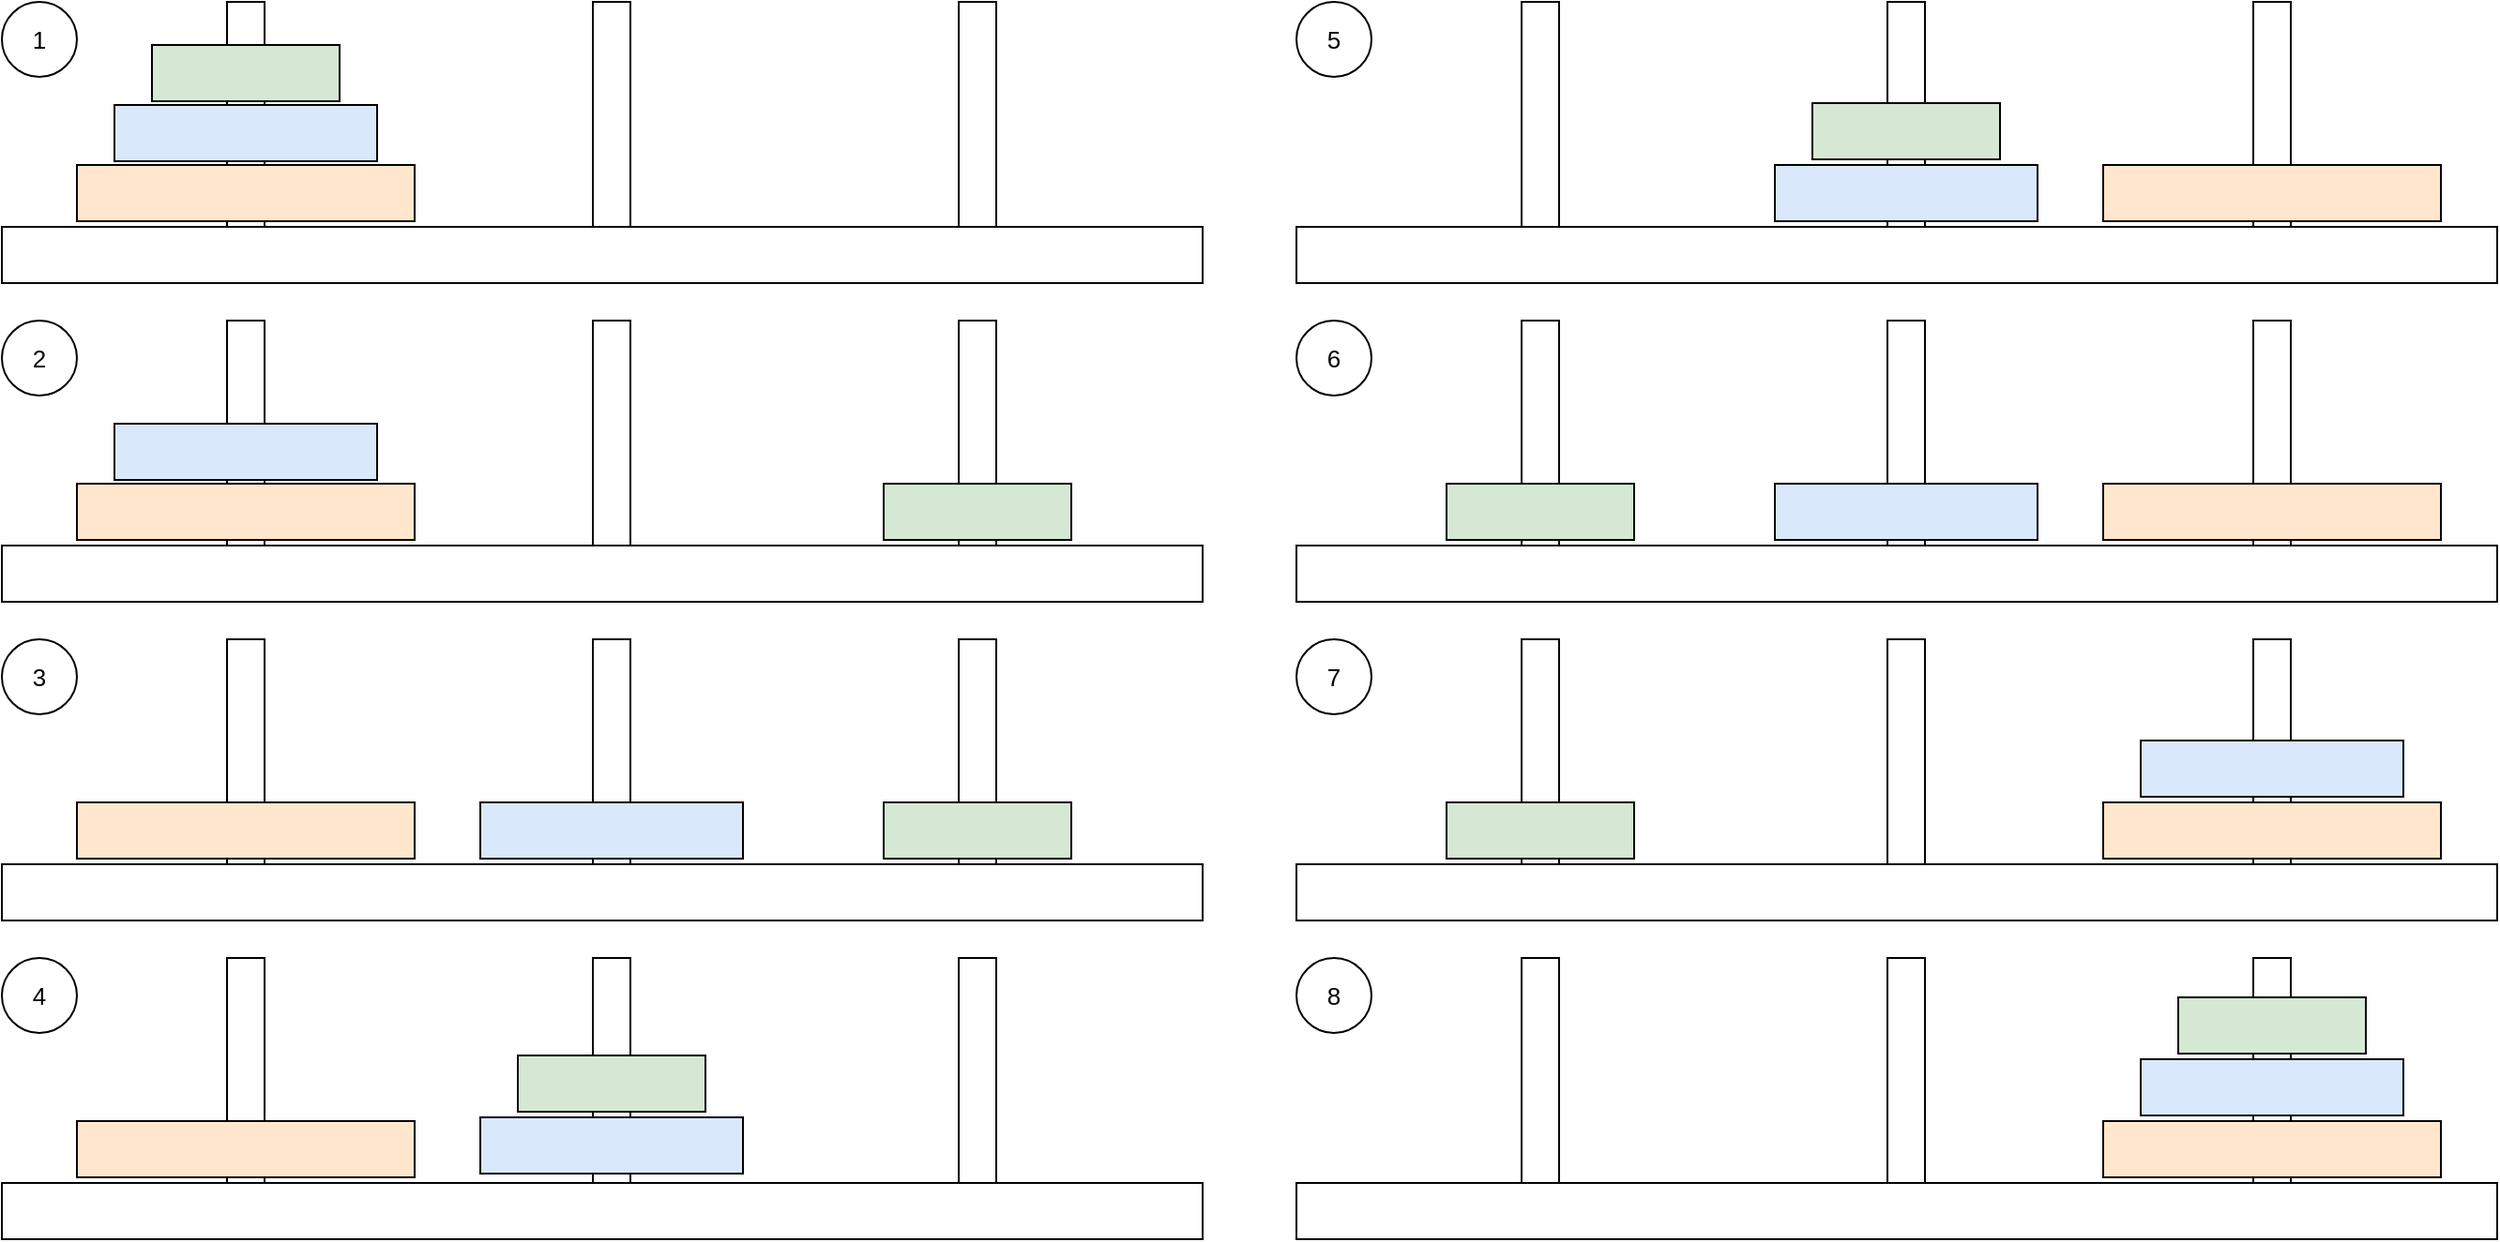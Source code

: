 <mxfile version="22.1.16" type="device">
  <diagram name="Page-1" id="06a7xDL5wKIqWMyX5yAS">
    <mxGraphModel dx="2026" dy="1343" grid="1" gridSize="10" guides="1" tooltips="1" connect="1" arrows="1" fold="1" page="1" pageScale="1" pageWidth="1350" pageHeight="700" math="0" shadow="0">
      <root>
        <mxCell id="0" />
        <mxCell id="1" parent="0" />
        <mxCell id="QHFlkrGu0vg11j4XelSG-26" value="" style="rounded=0;whiteSpace=wrap;html=1;" parent="1" vertex="1">
          <mxGeometry x="520" y="180" width="20" height="120" as="geometry" />
        </mxCell>
        <mxCell id="QHFlkrGu0vg11j4XelSG-32" value="" style="rounded=0;whiteSpace=wrap;html=1;" parent="1" vertex="1">
          <mxGeometry x="325" y="350" width="20" height="120" as="geometry" />
        </mxCell>
        <mxCell id="QHFlkrGu0vg11j4XelSG-33" value="" style="rounded=0;whiteSpace=wrap;html=1;" parent="1" vertex="1">
          <mxGeometry x="520" y="350" width="20" height="120" as="geometry" />
        </mxCell>
        <mxCell id="QHFlkrGu0vg11j4XelSG-39" value="" style="rounded=0;whiteSpace=wrap;html=1;" parent="1" vertex="1">
          <mxGeometry x="325" y="520" width="20" height="120" as="geometry" />
        </mxCell>
        <mxCell id="QHFlkrGu0vg11j4XelSG-46" value="" style="rounded=0;whiteSpace=wrap;html=1;" parent="1" vertex="1">
          <mxGeometry x="1015" y="10" width="20" height="120" as="geometry" />
        </mxCell>
        <mxCell id="QHFlkrGu0vg11j4XelSG-47" value="" style="rounded=0;whiteSpace=wrap;html=1;" parent="1" vertex="1">
          <mxGeometry x="1210" y="10" width="20" height="120" as="geometry" />
        </mxCell>
        <mxCell id="QHFlkrGu0vg11j4XelSG-49" value="" style="rounded=0;whiteSpace=wrap;html=1;" parent="1" vertex="1">
          <mxGeometry x="820" y="180" width="20" height="120" as="geometry" />
        </mxCell>
        <mxCell id="QHFlkrGu0vg11j4XelSG-53" value="" style="rounded=0;whiteSpace=wrap;html=1;" parent="1" vertex="1">
          <mxGeometry x="1015" y="180" width="20" height="120" as="geometry" />
        </mxCell>
        <mxCell id="QHFlkrGu0vg11j4XelSG-54" value="" style="rounded=0;whiteSpace=wrap;html=1;" parent="1" vertex="1">
          <mxGeometry x="1210" y="180" width="20" height="120" as="geometry" />
        </mxCell>
        <mxCell id="QHFlkrGu0vg11j4XelSG-56" value="" style="rounded=0;whiteSpace=wrap;html=1;" parent="1" vertex="1">
          <mxGeometry x="820" y="350" width="20" height="120" as="geometry" />
        </mxCell>
        <mxCell id="QHFlkrGu0vg11j4XelSG-60" value="" style="rounded=0;whiteSpace=wrap;html=1;" parent="1" vertex="1">
          <mxGeometry x="1015" y="350" width="20" height="120" as="geometry" />
        </mxCell>
        <mxCell id="QHFlkrGu0vg11j4XelSG-61" value="" style="rounded=0;whiteSpace=wrap;html=1;" parent="1" vertex="1">
          <mxGeometry x="1210" y="350" width="20" height="120" as="geometry" />
        </mxCell>
        <mxCell id="QHFlkrGu0vg11j4XelSG-63" value="" style="rounded=0;whiteSpace=wrap;html=1;" parent="1" vertex="1">
          <mxGeometry x="820" y="520" width="20" height="120" as="geometry" />
        </mxCell>
        <mxCell id="QHFlkrGu0vg11j4XelSG-67" value="" style="rounded=0;whiteSpace=wrap;html=1;" parent="1" vertex="1">
          <mxGeometry x="1015" y="520" width="20" height="120" as="geometry" />
        </mxCell>
        <mxCell id="QHFlkrGu0vg11j4XelSG-68" value="" style="rounded=0;whiteSpace=wrap;html=1;" parent="1" vertex="1">
          <mxGeometry x="1210" y="520" width="20" height="120" as="geometry" />
        </mxCell>
        <mxCell id="QHFlkrGu0vg11j4XelSG-1" value="" style="rounded=0;whiteSpace=wrap;html=1;" parent="1" vertex="1">
          <mxGeometry x="10" y="130" width="640" height="30" as="geometry" />
        </mxCell>
        <mxCell id="QHFlkrGu0vg11j4XelSG-2" value="" style="rounded=0;whiteSpace=wrap;html=1;" parent="1" vertex="1">
          <mxGeometry x="130" y="10" width="20" height="120" as="geometry" />
        </mxCell>
        <mxCell id="QHFlkrGu0vg11j4XelSG-5" value="" style="rounded=0;whiteSpace=wrap;html=1;fillColor=#ffe6cc;strokeColor=#000000;" parent="1" vertex="1">
          <mxGeometry x="50" y="97" width="180" height="30" as="geometry" />
        </mxCell>
        <mxCell id="QHFlkrGu0vg11j4XelSG-6" value="" style="rounded=0;whiteSpace=wrap;html=1;fillColor=#dae8fc;strokeColor=#000000;" parent="1" vertex="1">
          <mxGeometry x="70" y="65" width="140" height="30" as="geometry" />
        </mxCell>
        <mxCell id="QHFlkrGu0vg11j4XelSG-7" value="" style="rounded=0;whiteSpace=wrap;html=1;fillColor=#d5e8d4;strokeColor=#000000;" parent="1" vertex="1">
          <mxGeometry x="90" y="33" width="100" height="30" as="geometry" />
        </mxCell>
        <mxCell id="QHFlkrGu0vg11j4XelSG-12" value="" style="rounded=0;whiteSpace=wrap;html=1;" parent="1" vertex="1">
          <mxGeometry x="325" y="10" width="20" height="120" as="geometry" />
        </mxCell>
        <mxCell id="QHFlkrGu0vg11j4XelSG-16" value="" style="rounded=0;whiteSpace=wrap;html=1;" parent="1" vertex="1">
          <mxGeometry x="520" y="10" width="20" height="120" as="geometry" />
        </mxCell>
        <mxCell id="QHFlkrGu0vg11j4XelSG-20" value="" style="rounded=0;whiteSpace=wrap;html=1;" parent="1" vertex="1">
          <mxGeometry x="10" y="300" width="640" height="30" as="geometry" />
        </mxCell>
        <mxCell id="QHFlkrGu0vg11j4XelSG-21" value="" style="rounded=0;whiteSpace=wrap;html=1;" parent="1" vertex="1">
          <mxGeometry x="130" y="180" width="20" height="120" as="geometry" />
        </mxCell>
        <mxCell id="QHFlkrGu0vg11j4XelSG-22" value="" style="rounded=0;whiteSpace=wrap;html=1;fillColor=#ffe6cc;strokeColor=#000000;" parent="1" vertex="1">
          <mxGeometry x="50" y="267" width="180" height="30" as="geometry" />
        </mxCell>
        <mxCell id="QHFlkrGu0vg11j4XelSG-23" value="" style="rounded=0;whiteSpace=wrap;html=1;fillColor=#dae8fc;strokeColor=#000000;" parent="1" vertex="1">
          <mxGeometry x="70" y="235" width="140" height="30" as="geometry" />
        </mxCell>
        <mxCell id="QHFlkrGu0vg11j4XelSG-24" value="" style="rounded=0;whiteSpace=wrap;html=1;fillColor=#d5e8d4;strokeColor=#000000;" parent="1" vertex="1">
          <mxGeometry x="480" y="267" width="100" height="30" as="geometry" />
        </mxCell>
        <mxCell id="QHFlkrGu0vg11j4XelSG-25" value="" style="rounded=0;whiteSpace=wrap;html=1;" parent="1" vertex="1">
          <mxGeometry x="325" y="180" width="20" height="120" as="geometry" />
        </mxCell>
        <mxCell id="QHFlkrGu0vg11j4XelSG-27" value="" style="rounded=0;whiteSpace=wrap;html=1;" parent="1" vertex="1">
          <mxGeometry x="10" y="470" width="640" height="30" as="geometry" />
        </mxCell>
        <mxCell id="QHFlkrGu0vg11j4XelSG-28" value="" style="rounded=0;whiteSpace=wrap;html=1;" parent="1" vertex="1">
          <mxGeometry x="130" y="350" width="20" height="120" as="geometry" />
        </mxCell>
        <mxCell id="QHFlkrGu0vg11j4XelSG-29" value="" style="rounded=0;whiteSpace=wrap;html=1;fillColor=#ffe6cc;strokeColor=#000000;" parent="1" vertex="1">
          <mxGeometry x="50" y="437" width="180" height="30" as="geometry" />
        </mxCell>
        <mxCell id="QHFlkrGu0vg11j4XelSG-30" value="" style="rounded=0;whiteSpace=wrap;html=1;fillColor=#dae8fc;strokeColor=#000000;" parent="1" vertex="1">
          <mxGeometry x="265" y="437" width="140" height="30" as="geometry" />
        </mxCell>
        <mxCell id="QHFlkrGu0vg11j4XelSG-31" value="" style="rounded=0;whiteSpace=wrap;html=1;fillColor=#d5e8d4;strokeColor=#000000;" parent="1" vertex="1">
          <mxGeometry x="480" y="437" width="100" height="30" as="geometry" />
        </mxCell>
        <mxCell id="QHFlkrGu0vg11j4XelSG-34" value="" style="rounded=0;whiteSpace=wrap;html=1;" parent="1" vertex="1">
          <mxGeometry x="10" y="640" width="640" height="30" as="geometry" />
        </mxCell>
        <mxCell id="QHFlkrGu0vg11j4XelSG-35" value="" style="rounded=0;whiteSpace=wrap;html=1;" parent="1" vertex="1">
          <mxGeometry x="130" y="520" width="20" height="120" as="geometry" />
        </mxCell>
        <mxCell id="QHFlkrGu0vg11j4XelSG-36" value="" style="rounded=0;whiteSpace=wrap;html=1;fillColor=#ffe6cc;strokeColor=#000000;" parent="1" vertex="1">
          <mxGeometry x="50" y="607" width="180" height="30" as="geometry" />
        </mxCell>
        <mxCell id="QHFlkrGu0vg11j4XelSG-37" value="" style="rounded=0;whiteSpace=wrap;html=1;fillColor=#dae8fc;strokeColor=#000000;" parent="1" vertex="1">
          <mxGeometry x="265" y="605" width="140" height="30" as="geometry" />
        </mxCell>
        <mxCell id="QHFlkrGu0vg11j4XelSG-38" value="" style="rounded=0;whiteSpace=wrap;html=1;fillColor=#d5e8d4;strokeColor=#000000;" parent="1" vertex="1">
          <mxGeometry x="285" y="572" width="100" height="30" as="geometry" />
        </mxCell>
        <mxCell id="QHFlkrGu0vg11j4XelSG-40" value="" style="rounded=0;whiteSpace=wrap;html=1;" parent="1" vertex="1">
          <mxGeometry x="520" y="520" width="20" height="120" as="geometry" />
        </mxCell>
        <mxCell id="QHFlkrGu0vg11j4XelSG-41" value="" style="rounded=0;whiteSpace=wrap;html=1;" parent="1" vertex="1">
          <mxGeometry x="700" y="130" width="640" height="30" as="geometry" />
        </mxCell>
        <mxCell id="QHFlkrGu0vg11j4XelSG-42" value="" style="rounded=0;whiteSpace=wrap;html=1;" parent="1" vertex="1">
          <mxGeometry x="820" y="10" width="20" height="120" as="geometry" />
        </mxCell>
        <mxCell id="QHFlkrGu0vg11j4XelSG-43" value="" style="rounded=0;whiteSpace=wrap;html=1;fillColor=#ffe6cc;strokeColor=#000000;" parent="1" vertex="1">
          <mxGeometry x="1130" y="97" width="180" height="30" as="geometry" />
        </mxCell>
        <mxCell id="QHFlkrGu0vg11j4XelSG-44" value="" style="rounded=0;whiteSpace=wrap;html=1;fillColor=#dae8fc;strokeColor=#000000;" parent="1" vertex="1">
          <mxGeometry x="955" y="97" width="140" height="30" as="geometry" />
        </mxCell>
        <mxCell id="QHFlkrGu0vg11j4XelSG-45" value="" style="rounded=0;whiteSpace=wrap;html=1;fillColor=#d5e8d4;strokeColor=#000000;" parent="1" vertex="1">
          <mxGeometry x="975" y="64" width="100" height="30" as="geometry" />
        </mxCell>
        <mxCell id="QHFlkrGu0vg11j4XelSG-48" value="" style="rounded=0;whiteSpace=wrap;html=1;" parent="1" vertex="1">
          <mxGeometry x="700" y="300" width="640" height="30" as="geometry" />
        </mxCell>
        <mxCell id="QHFlkrGu0vg11j4XelSG-50" value="" style="rounded=0;whiteSpace=wrap;html=1;fillColor=#ffe6cc;strokeColor=#000000;" parent="1" vertex="1">
          <mxGeometry x="1130" y="267" width="180" height="30" as="geometry" />
        </mxCell>
        <mxCell id="QHFlkrGu0vg11j4XelSG-51" value="" style="rounded=0;whiteSpace=wrap;html=1;fillColor=#dae8fc;strokeColor=#000000;" parent="1" vertex="1">
          <mxGeometry x="955" y="267" width="140" height="30" as="geometry" />
        </mxCell>
        <mxCell id="QHFlkrGu0vg11j4XelSG-52" value="" style="rounded=0;whiteSpace=wrap;html=1;fillColor=#d5e8d4;strokeColor=#000000;" parent="1" vertex="1">
          <mxGeometry x="780" y="267" width="100" height="30" as="geometry" />
        </mxCell>
        <mxCell id="QHFlkrGu0vg11j4XelSG-55" value="" style="rounded=0;whiteSpace=wrap;html=1;" parent="1" vertex="1">
          <mxGeometry x="700" y="470" width="640" height="30" as="geometry" />
        </mxCell>
        <mxCell id="QHFlkrGu0vg11j4XelSG-57" value="" style="rounded=0;whiteSpace=wrap;html=1;fillColor=#ffe6cc;strokeColor=#000000;" parent="1" vertex="1">
          <mxGeometry x="1130" y="437" width="180" height="30" as="geometry" />
        </mxCell>
        <mxCell id="QHFlkrGu0vg11j4XelSG-58" value="" style="rounded=0;whiteSpace=wrap;html=1;fillColor=#dae8fc;strokeColor=#000000;" parent="1" vertex="1">
          <mxGeometry x="1150" y="404" width="140" height="30" as="geometry" />
        </mxCell>
        <mxCell id="QHFlkrGu0vg11j4XelSG-59" value="" style="rounded=0;whiteSpace=wrap;html=1;fillColor=#d5e8d4;strokeColor=#000000;" parent="1" vertex="1">
          <mxGeometry x="780" y="437" width="100" height="30" as="geometry" />
        </mxCell>
        <mxCell id="QHFlkrGu0vg11j4XelSG-62" value="" style="rounded=0;whiteSpace=wrap;html=1;" parent="1" vertex="1">
          <mxGeometry x="700" y="640" width="640" height="30" as="geometry" />
        </mxCell>
        <mxCell id="QHFlkrGu0vg11j4XelSG-64" value="" style="rounded=0;whiteSpace=wrap;html=1;fillColor=#ffe6cc;strokeColor=#000000;" parent="1" vertex="1">
          <mxGeometry x="1130" y="607" width="180" height="30" as="geometry" />
        </mxCell>
        <mxCell id="QHFlkrGu0vg11j4XelSG-65" value="" style="rounded=0;whiteSpace=wrap;html=1;fillColor=#dae8fc;strokeColor=#000000;" parent="1" vertex="1">
          <mxGeometry x="1150" y="574" width="140" height="30" as="geometry" />
        </mxCell>
        <mxCell id="QHFlkrGu0vg11j4XelSG-66" value="" style="rounded=0;whiteSpace=wrap;html=1;fillColor=#d5e8d4;strokeColor=#000000;" parent="1" vertex="1">
          <mxGeometry x="1170" y="541" width="100" height="30" as="geometry" />
        </mxCell>
        <mxCell id="QHFlkrGu0vg11j4XelSG-69" value="1" style="ellipse;whiteSpace=wrap;html=1;aspect=fixed;fontSize=13;" parent="1" vertex="1">
          <mxGeometry x="10" y="10" width="40" height="40" as="geometry" />
        </mxCell>
        <mxCell id="QHFlkrGu0vg11j4XelSG-70" value="5" style="ellipse;whiteSpace=wrap;html=1;aspect=fixed;fontSize=13;" parent="1" vertex="1">
          <mxGeometry x="700" y="10" width="40" height="40" as="geometry" />
        </mxCell>
        <mxCell id="QHFlkrGu0vg11j4XelSG-71" value="2" style="ellipse;whiteSpace=wrap;html=1;aspect=fixed;fontSize=13;" parent="1" vertex="1">
          <mxGeometry x="10" y="180" width="40" height="40" as="geometry" />
        </mxCell>
        <mxCell id="QHFlkrGu0vg11j4XelSG-72" value="6" style="ellipse;whiteSpace=wrap;html=1;aspect=fixed;fontSize=13;" parent="1" vertex="1">
          <mxGeometry x="700" y="180" width="40" height="40" as="geometry" />
        </mxCell>
        <mxCell id="QHFlkrGu0vg11j4XelSG-73" value="3" style="ellipse;whiteSpace=wrap;html=1;aspect=fixed;fontSize=13;" parent="1" vertex="1">
          <mxGeometry x="10" y="350" width="40" height="40" as="geometry" />
        </mxCell>
        <mxCell id="QHFlkrGu0vg11j4XelSG-74" value="4" style="ellipse;whiteSpace=wrap;html=1;aspect=fixed;fontSize=13;" parent="1" vertex="1">
          <mxGeometry x="10" y="520" width="40" height="40" as="geometry" />
        </mxCell>
        <mxCell id="QHFlkrGu0vg11j4XelSG-75" value="7" style="ellipse;whiteSpace=wrap;html=1;aspect=fixed;fontSize=13;" parent="1" vertex="1">
          <mxGeometry x="700" y="350" width="40" height="40" as="geometry" />
        </mxCell>
        <mxCell id="QHFlkrGu0vg11j4XelSG-76" value="8" style="ellipse;whiteSpace=wrap;html=1;aspect=fixed;fontSize=13;" parent="1" vertex="1">
          <mxGeometry x="700" y="520" width="40" height="40" as="geometry" />
        </mxCell>
      </root>
    </mxGraphModel>
  </diagram>
</mxfile>
